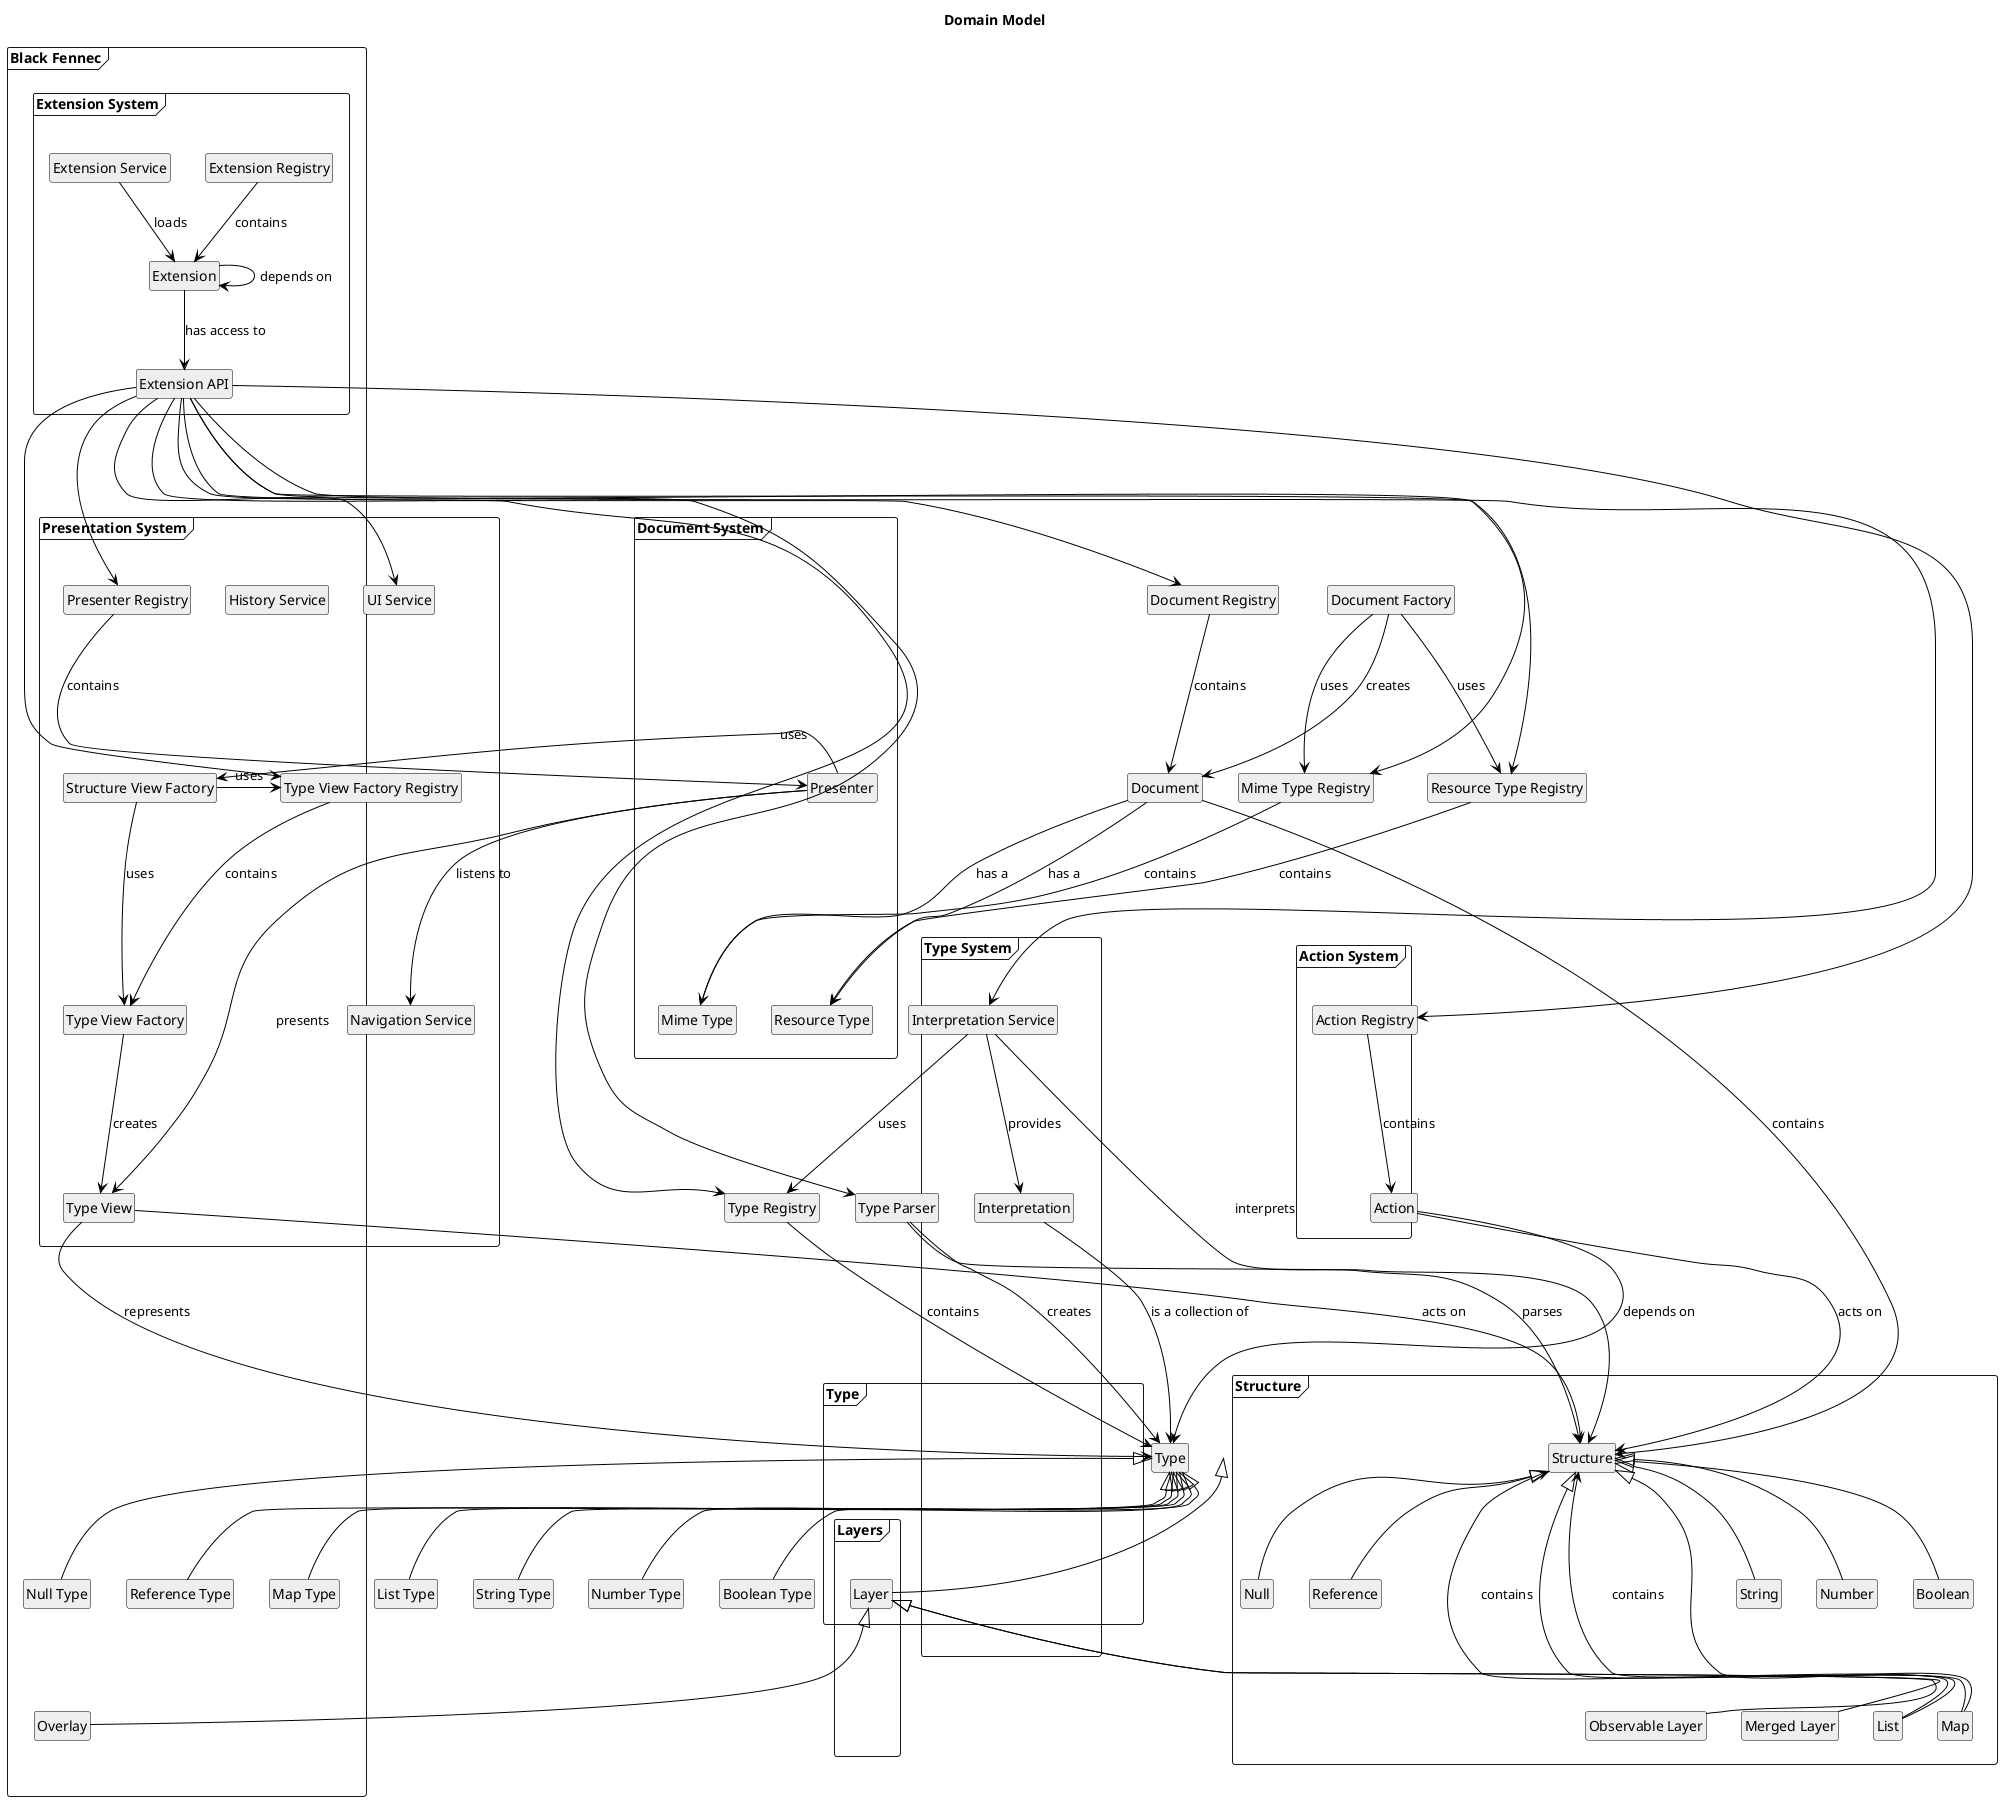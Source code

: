 @startuml domain model

hide circle
hide members
hide methods

skinparam class {
    BackgroundColor #EEE
    ArrowColor Black
    BorderColor Black
}

title Domain Model

package "Black Fennec" <<Frame>> {

    package "Structure" as ps <<Frame>> {
        class "Structure"               as s
        class "Map"                     as m
        class "List"                    as l
        class "String"                  as str
        class "Number"                  as n
        class "Boolean"                 as b
        class "Null"                    as nu
        class "Reference"                as r

        m -u-|> s
        l -u-|> s
        str -u-|> s
        n -u-|> s
        b -u-|> s
        nu -u-|> s
        r -u-|> s

        m ---> s : contains
        l ---> s : contains
    }

    package "Layers" <<Frame>> {
        class "Layer"                   as la
        class "Merged Layer"            as ml
        class "Overlay"                 as ol
        class "Observable Layer"        as rl

        la -u-|> ps
        ml -u-|> la
        ol -u-|> la
        rl -u-|> la
    }

    package "Type System" as pts <<Frame>> {
        class "Interpretation Service"  as is 
        class "Interpretation"          as i
        class "Type Registry"           as typer
        class "Type Parser"             as tp

        package "Type" <<Frame>> {
            class "Type"                as t
            class "Map Type"            as mapt
            class "List Type"           as lt
            class "String Type"         as st
            class "Number Type"         as nt
            class "Boolean Type"        as bt
            class "Null Type"           as nut
            class "Reference Type"      as reft

            mapt -u-|> t
            lt -u-|> t
            st -u-|> t
            nt -u-|> t
            bt -u-|> t
            nut -u-|> t
            reft -u-|> t

        }

        typer ---> t : contains
        is ---> typer : uses
        tp ---> t : creates
        tp ---> s : parses
    }

    package "Document System" as pds <<Frame>> {
        class "Document Factory"        as df
        class "Document Registry"       as dr
        class "Document"                as d
        class "Mime Type"               as mt
        class "Mime Type Registry"      as mtr

        class "Resource Type"           as rt
        class "Resource Type Registry"  as rtr

        mtr ---> mt : contains
        rtr ---> rt : contains
        df  ---> d : creates
        dr  ---> d : contains
        d ---> mt : has a
        d ---> rt : has a
        df  ---> mtr : uses
        df  ---> rtr : uses
    }

    package "Presentation System" as pps <<Frame>> {
        class "Presenter"                   as p
        class "Presenter Registry"          as pr
        class "Type View"                   as tv
        class "Type View Factory Registry"  as tvfr
        class "Type View Factory"           as tvf
        class "Structure View Factory"      as svf
        class "Navigation Service"          as ns
        class "History Service"             as hs
        class "UI Service"                  as uis

        tvfr ---> tvf : contains
        tvf ---> tv : creates
        pr ---> p : contains
        p -> tv : presents
        p ---> ns : listens to
        p -> svf: uses
        svf -> tvf: uses
        svf -> tvfr: uses

    }

    package "Action System" <<Frame>> {
        class "Action"                  as a
        class "Action Registry"         as ar

        ar ---> a : contains
    }

    package "Extension System" <<Frame>> {
        class "Extension" as e
        class "Extension Registry" as er
        class "Extension API" as api
        class "Extension Service" as es

        e ----> e : depends on
        e --> api : has access to
        es --> e : loads
        er --> e : contains

        api ---> is
        api ---> pr
        api ---> ar
        api ---> tvfr
        api ---> mtr
        api ---> rtr
        api ---> dr
        api ---> typer
        api ---> tp
        api ---> uis
    }
}


' relations

d ---> s : contains

is ---> s : interprets
is ---> i : provides
i ---> t : is a collection of

tv ---> t : represents
tv ---> s : acts on

a ---> s : acts on
a ---> t : depends on


' arrangement

pts -[hidden]down- ps
pds -[hidden]down- ps
pps -[hidden]down- ps

@enduml
